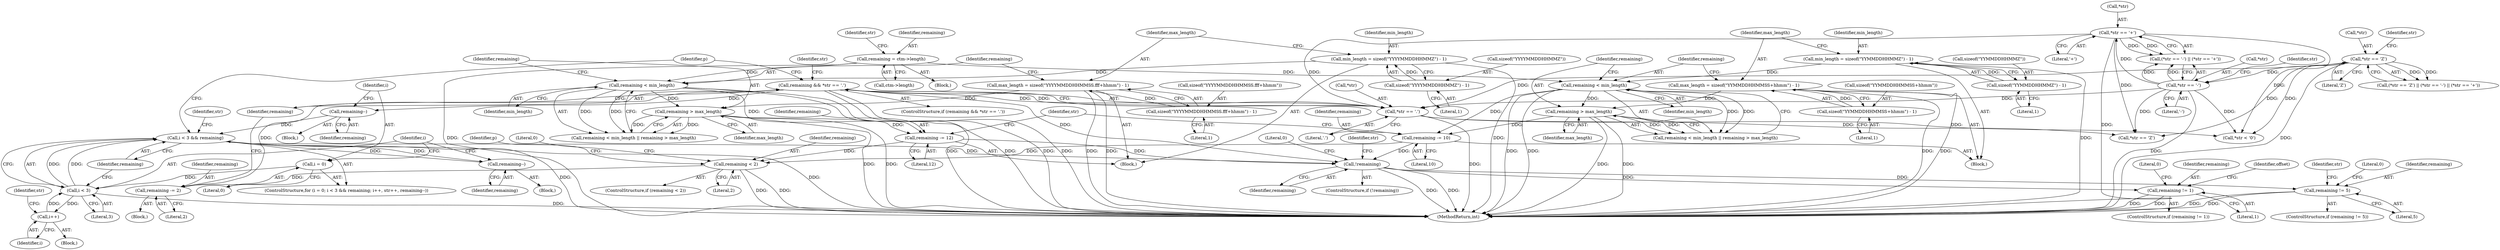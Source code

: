 digraph "0_openssl_f48b83b4fb7d6689584cf25f61ca63a4891f5b11@API" {
"1000288" [label="(Call,i < 3 && remaining)"];
"1000289" [label="(Call,i < 3)"];
"1000285" [label="(Call,i = 0)"];
"1000294" [label="(Call,i++)"];
"1000299" [label="(Call,remaining--)"];
"1000288" [label="(Call,i < 3 && remaining)"];
"1000282" [label="(Call,remaining--)"];
"1000273" [label="(Call,remaining && *str == '.')"];
"1000269" [label="(Call,remaining -= 2)"];
"1000250" [label="(Call,remaining < 2)"];
"1000218" [label="(Call,remaining -= 12)"];
"1000200" [label="(Call,remaining < min_length)"];
"1000126" [label="(Call,remaining = ctm->length)"];
"1000185" [label="(Call,min_length = sizeof(\"YYYYMMDDHHMMZ\") - 1)"];
"1000187" [label="(Call,sizeof(\"YYYYMMDDHHMMZ\") - 1)"];
"1000203" [label="(Call,remaining > max_length)"];
"1000192" [label="(Call,max_length = sizeof(\"YYYYMMDDHHMMSS.fff+hhmm\") - 1)"];
"1000194" [label="(Call,sizeof(\"YYYYMMDDHHMMSS.fff+hhmm\") - 1)"];
"1000179" [label="(Call,remaining -= 10)"];
"1000161" [label="(Call,remaining < min_length)"];
"1000146" [label="(Call,min_length = sizeof(\"YYMMDDHHMMZ\") - 1)"];
"1000148" [label="(Call,sizeof(\"YYMMDDHHMMZ\") - 1)"];
"1000164" [label="(Call,remaining > max_length)"];
"1000153" [label="(Call,max_length = sizeof(\"YYMMDDHHMMSS+hhmm\") - 1)"];
"1000155" [label="(Call,sizeof(\"YYMMDDHHMMSS+hhmm\") - 1)"];
"1000275" [label="(Call,*str == '.')"];
"1000232" [label="(Call,*str == '+')"];
"1000228" [label="(Call,*str == '-')"];
"1000223" [label="(Call,*str == 'Z')"];
"1000324" [label="(Call,!remaining)"];
"1000335" [label="(Call,remaining != 1)"];
"1000358" [label="(Call,remaining != 5)"];
"1000325" [label="(Identifier,remaining)"];
"1000298" [label="(Identifier,str)"];
"1000362" [label="(Literal,0)"];
"1000148" [label="(Call,sizeof(\"YYMMDDHHMMZ\") - 1)"];
"1000179" [label="(Call,remaining -= 10)"];
"1000227" [label="(Call,(*str == '-') || (*str == '+'))"];
"1000273" [label="(Call,remaining && *str == '.')"];
"1000193" [label="(Identifier,max_length)"];
"1000165" [label="(Identifier,remaining)"];
"1000272" [label="(ControlStructure,if (remaining && *str == '.'))"];
"1000230" [label="(Identifier,str)"];
"1000275" [label="(Call,*str == '.')"];
"1000235" [label="(Literal,'+')"];
"1000341" [label="(Identifier,offset)"];
"1000339" [label="(Literal,0)"];
"1000147" [label="(Identifier,min_length)"];
"1000185" [label="(Call,min_length = sizeof(\"YYYYMMDDHHMMZ\") - 1)"];
"1000194" [label="(Call,sizeof(\"YYYYMMDDHHMMSS.fff+hhmm\") - 1)"];
"1000218" [label="(Call,remaining -= 12)"];
"1000190" [label="(Literal,1)"];
"1000223" [label="(Call,*str == 'Z')"];
"1000162" [label="(Identifier,remaining)"];
"1000126" [label="(Call,remaining = ctm->length)"];
"1000360" [label="(Literal,5)"];
"1000570" [label="(MethodReturn,int)"];
"1000294" [label="(Call,i++)"];
"1000284" [label="(ControlStructure,for (i = 0; i < 3 && remaining; i++, str++, remaining--))"];
"1000232" [label="(Call,*str == '+')"];
"1000160" [label="(Call,remaining < min_length || remaining > max_length)"];
"1000285" [label="(Call,i = 0)"];
"1000204" [label="(Identifier,remaining)"];
"1000161" [label="(Call,remaining < min_length)"];
"1000127" [label="(Identifier,remaining)"];
"1000181" [label="(Literal,10)"];
"1000296" [label="(Block,)"];
"1000225" [label="(Identifier,str)"];
"1000295" [label="(Identifier,i)"];
"1000281" [label="(Identifier,str)"];
"1000195" [label="(Call,sizeof(\"YYYYMMDDHHMMSS.fff+hhmm\"))"];
"1000164" [label="(Call,remaining > max_length)"];
"1000282" [label="(Call,remaining--)"];
"1000156" [label="(Call,sizeof(\"YYMMDDHHMMSS+hhmm\"))"];
"1000359" [label="(Identifier,remaining)"];
"1000203" [label="(Call,remaining > max_length)"];
"1000334" [label="(ControlStructure,if (remaining != 1))"];
"1000192" [label="(Call,max_length = sizeof(\"YYYYMMDDHHMMSS.fff+hhmm\") - 1)"];
"1000251" [label="(Identifier,remaining)"];
"1000205" [label="(Identifier,max_length)"];
"1000158" [label="(Literal,1)"];
"1000202" [label="(Identifier,min_length)"];
"1000153" [label="(Call,max_length = sizeof(\"YYMMDDHHMMSS+hhmm\") - 1)"];
"1000155" [label="(Call,sizeof(\"YYMMDDHHMMSS+hhmm\") - 1)"];
"1000149" [label="(Call,sizeof(\"YYMMDDHHMMZ\"))"];
"1000249" [label="(ControlStructure,if (remaining < 2))"];
"1000154" [label="(Identifier,max_length)"];
"1000288" [label="(Call,i < 3 && remaining)"];
"1000258" [label="(Identifier,p)"];
"1000278" [label="(Literal,'.')"];
"1000270" [label="(Identifier,remaining)"];
"1000180" [label="(Identifier,remaining)"];
"1000201" [label="(Identifier,remaining)"];
"1000146" [label="(Call,min_length = sizeof(\"YYMMDDHHMMZ\") - 1)"];
"1000151" [label="(Literal,1)"];
"1000228" [label="(Call,*str == '-')"];
"1000113" [label="(Block,)"];
"1000219" [label="(Identifier,remaining)"];
"1000290" [label="(Identifier,i)"];
"1000283" [label="(Identifier,remaining)"];
"1000229" [label="(Call,*str)"];
"1000316" [label="(Identifier,p)"];
"1000252" [label="(Literal,2)"];
"1000248" [label="(Block,)"];
"1000163" [label="(Identifier,min_length)"];
"1000231" [label="(Literal,'-')"];
"1000327" [label="(Literal,0)"];
"1000336" [label="(Identifier,remaining)"];
"1000337" [label="(Literal,1)"];
"1000183" [label="(Block,)"];
"1000299" [label="(Call,remaining--)"];
"1000300" [label="(Identifier,remaining)"];
"1000323" [label="(ControlStructure,if (!remaining))"];
"1000128" [label="(Call,ctm->length)"];
"1000233" [label="(Call,*str)"];
"1000271" [label="(Literal,2)"];
"1000186" [label="(Identifier,min_length)"];
"1000292" [label="(Identifier,remaining)"];
"1000286" [label="(Identifier,i)"];
"1000166" [label="(Identifier,max_length)"];
"1000329" [label="(Call,*str == 'Z')"];
"1000279" [label="(Block,)"];
"1000224" [label="(Call,*str)"];
"1000226" [label="(Literal,'Z')"];
"1000274" [label="(Identifier,remaining)"];
"1000367" [label="(Identifier,str)"];
"1000304" [label="(Call,*str < '0')"];
"1000132" [label="(Identifier,str)"];
"1000289" [label="(Call,i < 3)"];
"1000199" [label="(Call,remaining < min_length || remaining > max_length)"];
"1000306" [label="(Identifier,str)"];
"1000144" [label="(Block,)"];
"1000358" [label="(Call,remaining != 5)"];
"1000357" [label="(ControlStructure,if (remaining != 5))"];
"1000188" [label="(Call,sizeof(\"YYYYMMDDHHMMZ\"))"];
"1000234" [label="(Identifier,str)"];
"1000187" [label="(Call,sizeof(\"YYYYMMDDHHMMZ\") - 1)"];
"1000276" [label="(Call,*str)"];
"1000220" [label="(Literal,12)"];
"1000287" [label="(Literal,0)"];
"1000200" [label="(Call,remaining < min_length)"];
"1000293" [label="(Block,)"];
"1000291" [label="(Literal,3)"];
"1000331" [label="(Identifier,str)"];
"1000197" [label="(Literal,1)"];
"1000222" [label="(Call,(*str == 'Z') || (*str == '-') || (*str == '+'))"];
"1000250" [label="(Call,remaining < 2)"];
"1000269" [label="(Call,remaining -= 2)"];
"1000254" [label="(Literal,0)"];
"1000324" [label="(Call,!remaining)"];
"1000335" [label="(Call,remaining != 1)"];
"1000288" -> "1000284"  [label="AST: "];
"1000288" -> "1000289"  [label="CFG: "];
"1000288" -> "1000292"  [label="CFG: "];
"1000289" -> "1000288"  [label="AST: "];
"1000292" -> "1000288"  [label="AST: "];
"1000306" -> "1000288"  [label="CFG: "];
"1000316" -> "1000288"  [label="CFG: "];
"1000288" -> "1000570"  [label="DDG: "];
"1000288" -> "1000570"  [label="DDG: "];
"1000289" -> "1000288"  [label="DDG: "];
"1000289" -> "1000288"  [label="DDG: "];
"1000299" -> "1000288"  [label="DDG: "];
"1000282" -> "1000288"  [label="DDG: "];
"1000288" -> "1000299"  [label="DDG: "];
"1000288" -> "1000324"  [label="DDG: "];
"1000289" -> "1000291"  [label="CFG: "];
"1000290" -> "1000289"  [label="AST: "];
"1000291" -> "1000289"  [label="AST: "];
"1000292" -> "1000289"  [label="CFG: "];
"1000289" -> "1000570"  [label="DDG: "];
"1000285" -> "1000289"  [label="DDG: "];
"1000294" -> "1000289"  [label="DDG: "];
"1000289" -> "1000294"  [label="DDG: "];
"1000285" -> "1000284"  [label="AST: "];
"1000285" -> "1000287"  [label="CFG: "];
"1000286" -> "1000285"  [label="AST: "];
"1000287" -> "1000285"  [label="AST: "];
"1000290" -> "1000285"  [label="CFG: "];
"1000294" -> "1000293"  [label="AST: "];
"1000294" -> "1000295"  [label="CFG: "];
"1000295" -> "1000294"  [label="AST: "];
"1000298" -> "1000294"  [label="CFG: "];
"1000299" -> "1000296"  [label="AST: "];
"1000299" -> "1000300"  [label="CFG: "];
"1000300" -> "1000299"  [label="AST: "];
"1000290" -> "1000299"  [label="CFG: "];
"1000282" -> "1000279"  [label="AST: "];
"1000282" -> "1000283"  [label="CFG: "];
"1000283" -> "1000282"  [label="AST: "];
"1000286" -> "1000282"  [label="CFG: "];
"1000273" -> "1000282"  [label="DDG: "];
"1000273" -> "1000272"  [label="AST: "];
"1000273" -> "1000274"  [label="CFG: "];
"1000273" -> "1000275"  [label="CFG: "];
"1000274" -> "1000273"  [label="AST: "];
"1000275" -> "1000273"  [label="AST: "];
"1000281" -> "1000273"  [label="CFG: "];
"1000316" -> "1000273"  [label="CFG: "];
"1000273" -> "1000570"  [label="DDG: "];
"1000273" -> "1000570"  [label="DDG: "];
"1000269" -> "1000273"  [label="DDG: "];
"1000275" -> "1000273"  [label="DDG: "];
"1000275" -> "1000273"  [label="DDG: "];
"1000273" -> "1000324"  [label="DDG: "];
"1000269" -> "1000248"  [label="AST: "];
"1000269" -> "1000271"  [label="CFG: "];
"1000270" -> "1000269"  [label="AST: "];
"1000271" -> "1000269"  [label="AST: "];
"1000274" -> "1000269"  [label="CFG: "];
"1000250" -> "1000269"  [label="DDG: "];
"1000250" -> "1000249"  [label="AST: "];
"1000250" -> "1000252"  [label="CFG: "];
"1000251" -> "1000250"  [label="AST: "];
"1000252" -> "1000250"  [label="AST: "];
"1000254" -> "1000250"  [label="CFG: "];
"1000258" -> "1000250"  [label="CFG: "];
"1000250" -> "1000570"  [label="DDG: "];
"1000250" -> "1000570"  [label="DDG: "];
"1000218" -> "1000250"  [label="DDG: "];
"1000179" -> "1000250"  [label="DDG: "];
"1000218" -> "1000183"  [label="AST: "];
"1000218" -> "1000220"  [label="CFG: "];
"1000219" -> "1000218"  [label="AST: "];
"1000220" -> "1000218"  [label="AST: "];
"1000225" -> "1000218"  [label="CFG: "];
"1000200" -> "1000218"  [label="DDG: "];
"1000203" -> "1000218"  [label="DDG: "];
"1000218" -> "1000324"  [label="DDG: "];
"1000200" -> "1000199"  [label="AST: "];
"1000200" -> "1000202"  [label="CFG: "];
"1000201" -> "1000200"  [label="AST: "];
"1000202" -> "1000200"  [label="AST: "];
"1000204" -> "1000200"  [label="CFG: "];
"1000199" -> "1000200"  [label="CFG: "];
"1000200" -> "1000570"  [label="DDG: "];
"1000200" -> "1000570"  [label="DDG: "];
"1000200" -> "1000199"  [label="DDG: "];
"1000200" -> "1000199"  [label="DDG: "];
"1000126" -> "1000200"  [label="DDG: "];
"1000185" -> "1000200"  [label="DDG: "];
"1000200" -> "1000203"  [label="DDG: "];
"1000126" -> "1000113"  [label="AST: "];
"1000126" -> "1000128"  [label="CFG: "];
"1000127" -> "1000126"  [label="AST: "];
"1000128" -> "1000126"  [label="AST: "];
"1000132" -> "1000126"  [label="CFG: "];
"1000126" -> "1000570"  [label="DDG: "];
"1000126" -> "1000161"  [label="DDG: "];
"1000185" -> "1000183"  [label="AST: "];
"1000185" -> "1000187"  [label="CFG: "];
"1000186" -> "1000185"  [label="AST: "];
"1000187" -> "1000185"  [label="AST: "];
"1000193" -> "1000185"  [label="CFG: "];
"1000185" -> "1000570"  [label="DDG: "];
"1000187" -> "1000185"  [label="DDG: "];
"1000187" -> "1000190"  [label="CFG: "];
"1000188" -> "1000187"  [label="AST: "];
"1000190" -> "1000187"  [label="AST: "];
"1000203" -> "1000199"  [label="AST: "];
"1000203" -> "1000205"  [label="CFG: "];
"1000204" -> "1000203"  [label="AST: "];
"1000205" -> "1000203"  [label="AST: "];
"1000199" -> "1000203"  [label="CFG: "];
"1000203" -> "1000570"  [label="DDG: "];
"1000203" -> "1000570"  [label="DDG: "];
"1000203" -> "1000199"  [label="DDG: "];
"1000203" -> "1000199"  [label="DDG: "];
"1000192" -> "1000203"  [label="DDG: "];
"1000192" -> "1000183"  [label="AST: "];
"1000192" -> "1000194"  [label="CFG: "];
"1000193" -> "1000192"  [label="AST: "];
"1000194" -> "1000192"  [label="AST: "];
"1000201" -> "1000192"  [label="CFG: "];
"1000192" -> "1000570"  [label="DDG: "];
"1000192" -> "1000570"  [label="DDG: "];
"1000194" -> "1000192"  [label="DDG: "];
"1000194" -> "1000197"  [label="CFG: "];
"1000195" -> "1000194"  [label="AST: "];
"1000197" -> "1000194"  [label="AST: "];
"1000179" -> "1000144"  [label="AST: "];
"1000179" -> "1000181"  [label="CFG: "];
"1000180" -> "1000179"  [label="AST: "];
"1000181" -> "1000179"  [label="AST: "];
"1000225" -> "1000179"  [label="CFG: "];
"1000161" -> "1000179"  [label="DDG: "];
"1000164" -> "1000179"  [label="DDG: "];
"1000179" -> "1000324"  [label="DDG: "];
"1000161" -> "1000160"  [label="AST: "];
"1000161" -> "1000163"  [label="CFG: "];
"1000162" -> "1000161"  [label="AST: "];
"1000163" -> "1000161"  [label="AST: "];
"1000165" -> "1000161"  [label="CFG: "];
"1000160" -> "1000161"  [label="CFG: "];
"1000161" -> "1000570"  [label="DDG: "];
"1000161" -> "1000570"  [label="DDG: "];
"1000161" -> "1000160"  [label="DDG: "];
"1000161" -> "1000160"  [label="DDG: "];
"1000146" -> "1000161"  [label="DDG: "];
"1000161" -> "1000164"  [label="DDG: "];
"1000146" -> "1000144"  [label="AST: "];
"1000146" -> "1000148"  [label="CFG: "];
"1000147" -> "1000146"  [label="AST: "];
"1000148" -> "1000146"  [label="AST: "];
"1000154" -> "1000146"  [label="CFG: "];
"1000146" -> "1000570"  [label="DDG: "];
"1000148" -> "1000146"  [label="DDG: "];
"1000148" -> "1000151"  [label="CFG: "];
"1000149" -> "1000148"  [label="AST: "];
"1000151" -> "1000148"  [label="AST: "];
"1000164" -> "1000160"  [label="AST: "];
"1000164" -> "1000166"  [label="CFG: "];
"1000165" -> "1000164"  [label="AST: "];
"1000166" -> "1000164"  [label="AST: "];
"1000160" -> "1000164"  [label="CFG: "];
"1000164" -> "1000570"  [label="DDG: "];
"1000164" -> "1000570"  [label="DDG: "];
"1000164" -> "1000160"  [label="DDG: "];
"1000164" -> "1000160"  [label="DDG: "];
"1000153" -> "1000164"  [label="DDG: "];
"1000153" -> "1000144"  [label="AST: "];
"1000153" -> "1000155"  [label="CFG: "];
"1000154" -> "1000153"  [label="AST: "];
"1000155" -> "1000153"  [label="AST: "];
"1000162" -> "1000153"  [label="CFG: "];
"1000153" -> "1000570"  [label="DDG: "];
"1000153" -> "1000570"  [label="DDG: "];
"1000155" -> "1000153"  [label="DDG: "];
"1000155" -> "1000158"  [label="CFG: "];
"1000156" -> "1000155"  [label="AST: "];
"1000158" -> "1000155"  [label="AST: "];
"1000275" -> "1000278"  [label="CFG: "];
"1000276" -> "1000275"  [label="AST: "];
"1000278" -> "1000275"  [label="AST: "];
"1000275" -> "1000570"  [label="DDG: "];
"1000232" -> "1000275"  [label="DDG: "];
"1000228" -> "1000275"  [label="DDG: "];
"1000223" -> "1000275"  [label="DDG: "];
"1000275" -> "1000304"  [label="DDG: "];
"1000275" -> "1000329"  [label="DDG: "];
"1000232" -> "1000227"  [label="AST: "];
"1000232" -> "1000235"  [label="CFG: "];
"1000233" -> "1000232"  [label="AST: "];
"1000235" -> "1000232"  [label="AST: "];
"1000227" -> "1000232"  [label="CFG: "];
"1000232" -> "1000570"  [label="DDG: "];
"1000232" -> "1000227"  [label="DDG: "];
"1000232" -> "1000227"  [label="DDG: "];
"1000228" -> "1000232"  [label="DDG: "];
"1000232" -> "1000304"  [label="DDG: "];
"1000232" -> "1000329"  [label="DDG: "];
"1000228" -> "1000227"  [label="AST: "];
"1000228" -> "1000231"  [label="CFG: "];
"1000229" -> "1000228"  [label="AST: "];
"1000231" -> "1000228"  [label="AST: "];
"1000234" -> "1000228"  [label="CFG: "];
"1000227" -> "1000228"  [label="CFG: "];
"1000228" -> "1000570"  [label="DDG: "];
"1000228" -> "1000227"  [label="DDG: "];
"1000228" -> "1000227"  [label="DDG: "];
"1000223" -> "1000228"  [label="DDG: "];
"1000228" -> "1000304"  [label="DDG: "];
"1000228" -> "1000329"  [label="DDG: "];
"1000223" -> "1000222"  [label="AST: "];
"1000223" -> "1000226"  [label="CFG: "];
"1000224" -> "1000223"  [label="AST: "];
"1000226" -> "1000223"  [label="AST: "];
"1000230" -> "1000223"  [label="CFG: "];
"1000222" -> "1000223"  [label="CFG: "];
"1000223" -> "1000570"  [label="DDG: "];
"1000223" -> "1000222"  [label="DDG: "];
"1000223" -> "1000222"  [label="DDG: "];
"1000223" -> "1000304"  [label="DDG: "];
"1000223" -> "1000329"  [label="DDG: "];
"1000324" -> "1000323"  [label="AST: "];
"1000324" -> "1000325"  [label="CFG: "];
"1000325" -> "1000324"  [label="AST: "];
"1000327" -> "1000324"  [label="CFG: "];
"1000331" -> "1000324"  [label="CFG: "];
"1000324" -> "1000570"  [label="DDG: "];
"1000324" -> "1000570"  [label="DDG: "];
"1000324" -> "1000335"  [label="DDG: "];
"1000324" -> "1000358"  [label="DDG: "];
"1000335" -> "1000334"  [label="AST: "];
"1000335" -> "1000337"  [label="CFG: "];
"1000336" -> "1000335"  [label="AST: "];
"1000337" -> "1000335"  [label="AST: "];
"1000339" -> "1000335"  [label="CFG: "];
"1000341" -> "1000335"  [label="CFG: "];
"1000335" -> "1000570"  [label="DDG: "];
"1000335" -> "1000570"  [label="DDG: "];
"1000358" -> "1000357"  [label="AST: "];
"1000358" -> "1000360"  [label="CFG: "];
"1000359" -> "1000358"  [label="AST: "];
"1000360" -> "1000358"  [label="AST: "];
"1000362" -> "1000358"  [label="CFG: "];
"1000367" -> "1000358"  [label="CFG: "];
"1000358" -> "1000570"  [label="DDG: "];
"1000358" -> "1000570"  [label="DDG: "];
}
